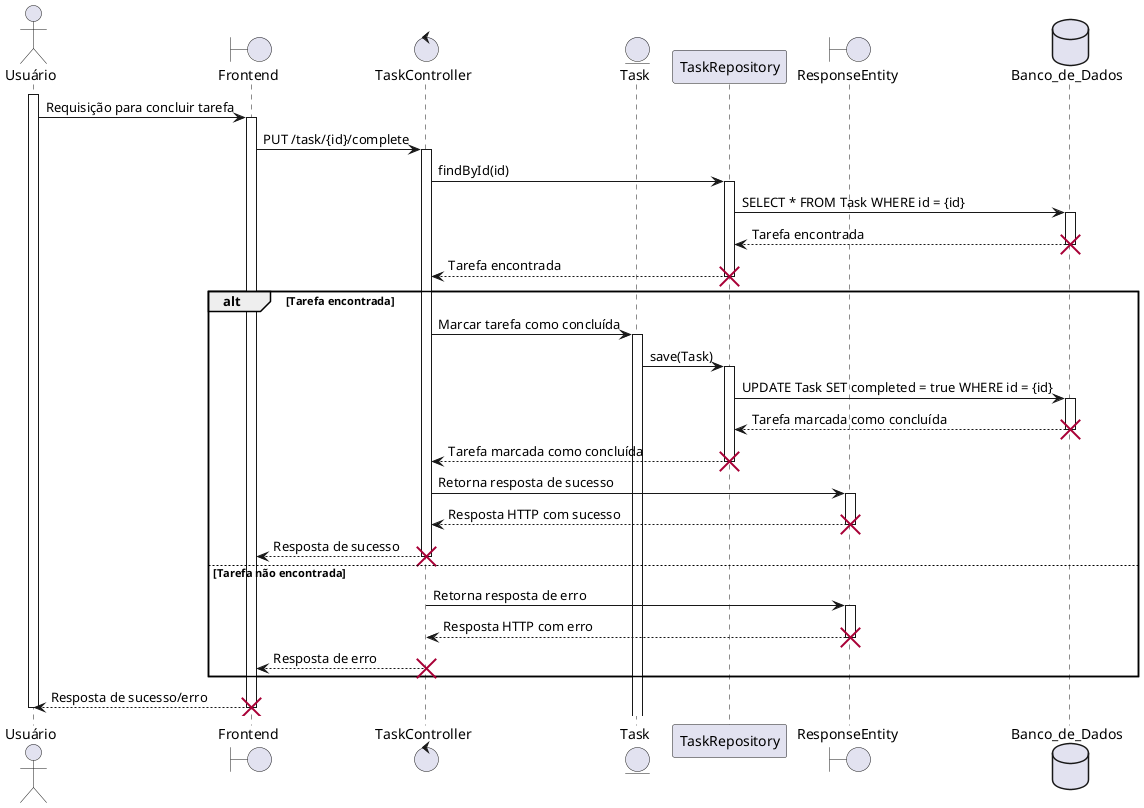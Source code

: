 @startuml title concluir tarefas
actor Usuário
Boundary Frontend
Control TaskController
Entity Task
Participant TaskRepository
Boundary ResponseEntity
Database Banco_de_Dados

activate Usuário
Usuário -> Frontend: Requisição para concluir tarefa
activate Frontend

Frontend -> TaskController: PUT /task/{id}/complete
activate TaskController
TaskController -> TaskRepository: findById(id)
activate TaskRepository
TaskRepository -> Banco_de_Dados: SELECT * FROM Task WHERE id = {id}
activate Banco_de_Dados
Banco_de_Dados --> TaskRepository: Tarefa encontrada
destroy Banco_de_Dados
TaskRepository --> TaskController: Tarefa encontrada
destroy TaskRepository

alt Tarefa encontrada
    TaskController -> Task: Marcar tarefa como concluída
    activate Task
    Task -> TaskRepository: save(Task)
    activate TaskRepository
    TaskRepository -> Banco_de_Dados: UPDATE Task SET completed = true WHERE id = {id}
    activate Banco_de_Dados
    Banco_de_Dados --> TaskRepository: Tarefa marcada como concluída
    destroy Banco_de_Dados
    TaskRepository --> TaskController: Tarefa marcada como concluída
    destroy TaskRepository

    TaskController -> ResponseEntity: Retorna resposta de sucesso
    activate ResponseEntity
    ResponseEntity --> TaskController: Resposta HTTP com sucesso
    destroy ResponseEntity

    TaskController --> Frontend: Resposta de sucesso
    destroy TaskController
else Tarefa não encontrada
    TaskController -> ResponseEntity: Retorna resposta de erro
    activate ResponseEntity
    ResponseEntity --> TaskController: Resposta HTTP com erro
    destroy ResponseEntity

    TaskController --> Frontend: Resposta de erro
    destroy TaskController
end

Frontend --> Usuário: Resposta de sucesso/erro
destroy Frontend
deactivate Usuário
@enduml
